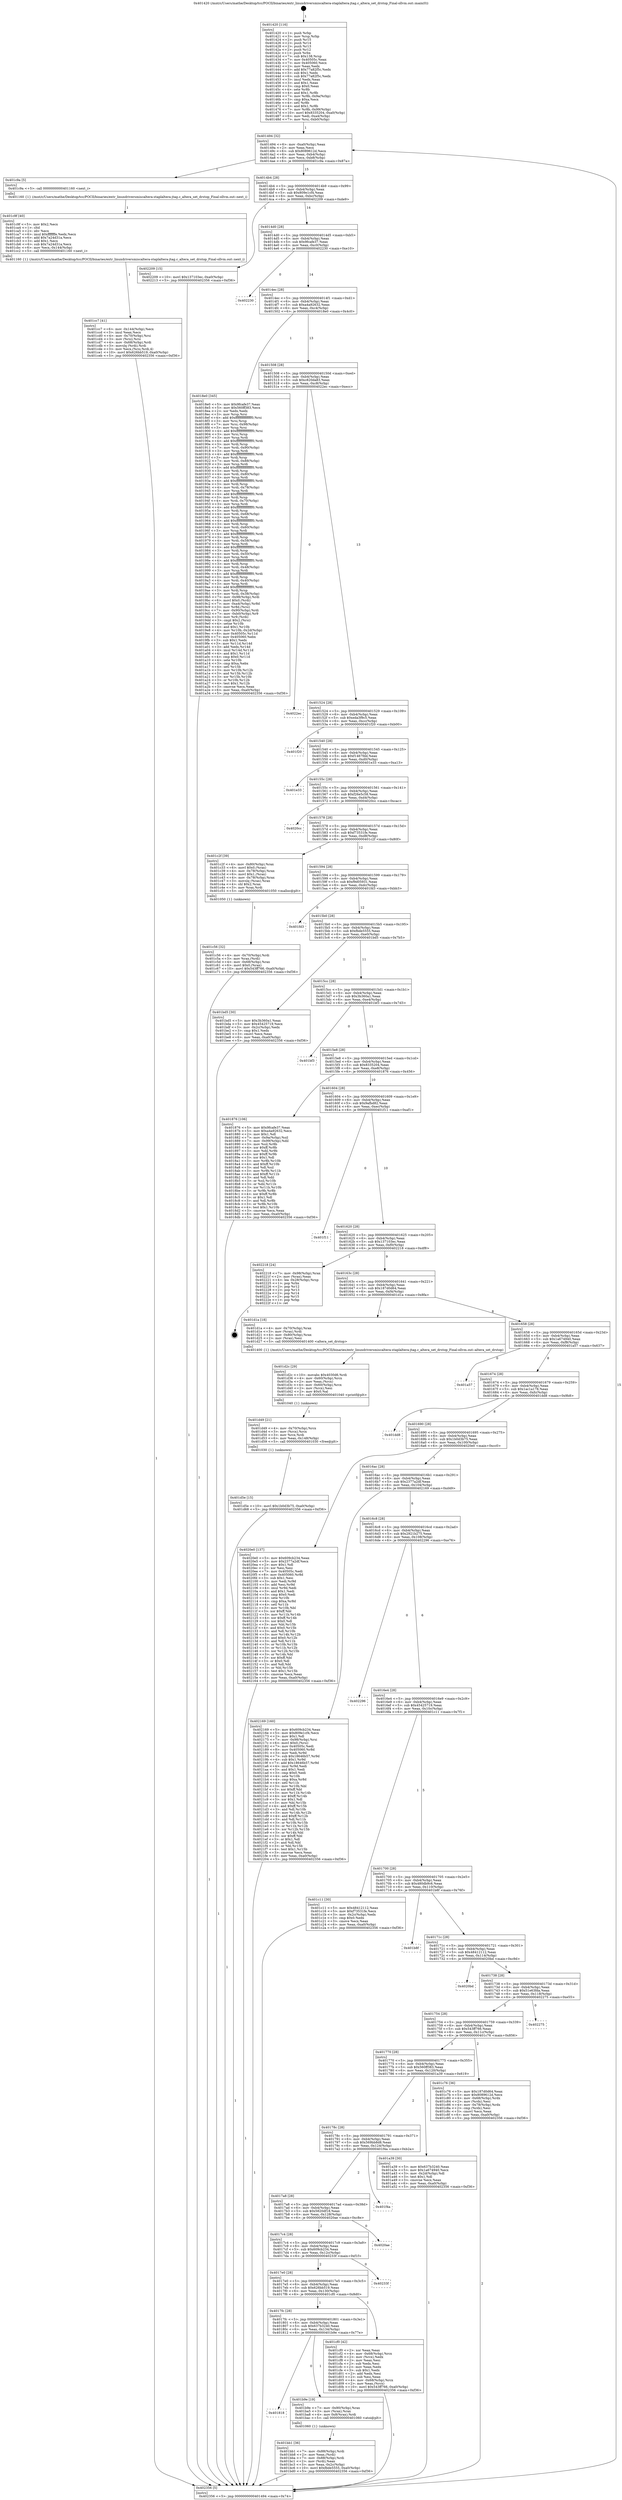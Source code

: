 digraph "0x401420" {
  label = "0x401420 (/mnt/c/Users/mathe/Desktop/tcc/POCII/binaries/extr_linuxdriversmiscaltera-staplaltera-jtag.c_altera_set_drstop_Final-ollvm.out::main(0))"
  labelloc = "t"
  node[shape=record]

  Entry [label="",width=0.3,height=0.3,shape=circle,fillcolor=black,style=filled]
  "0x401494" [label="{
     0x401494 [32]\l
     | [instrs]\l
     &nbsp;&nbsp;0x401494 \<+6\>: mov -0xa0(%rbp),%eax\l
     &nbsp;&nbsp;0x40149a \<+2\>: mov %eax,%ecx\l
     &nbsp;&nbsp;0x40149c \<+6\>: sub $0x8089612d,%ecx\l
     &nbsp;&nbsp;0x4014a2 \<+6\>: mov %eax,-0xb4(%rbp)\l
     &nbsp;&nbsp;0x4014a8 \<+6\>: mov %ecx,-0xb8(%rbp)\l
     &nbsp;&nbsp;0x4014ae \<+6\>: je 0000000000401c9a \<main+0x87a\>\l
  }"]
  "0x401c9a" [label="{
     0x401c9a [5]\l
     | [instrs]\l
     &nbsp;&nbsp;0x401c9a \<+5\>: call 0000000000401160 \<next_i\>\l
     | [calls]\l
     &nbsp;&nbsp;0x401160 \{1\} (/mnt/c/Users/mathe/Desktop/tcc/POCII/binaries/extr_linuxdriversmiscaltera-staplaltera-jtag.c_altera_set_drstop_Final-ollvm.out::next_i)\l
  }"]
  "0x4014b4" [label="{
     0x4014b4 [28]\l
     | [instrs]\l
     &nbsp;&nbsp;0x4014b4 \<+5\>: jmp 00000000004014b9 \<main+0x99\>\l
     &nbsp;&nbsp;0x4014b9 \<+6\>: mov -0xb4(%rbp),%eax\l
     &nbsp;&nbsp;0x4014bf \<+5\>: sub $0x809e1cf4,%eax\l
     &nbsp;&nbsp;0x4014c4 \<+6\>: mov %eax,-0xbc(%rbp)\l
     &nbsp;&nbsp;0x4014ca \<+6\>: je 0000000000402209 \<main+0xde9\>\l
  }"]
  Exit [label="",width=0.3,height=0.3,shape=circle,fillcolor=black,style=filled,peripheries=2]
  "0x402209" [label="{
     0x402209 [15]\l
     | [instrs]\l
     &nbsp;&nbsp;0x402209 \<+10\>: movl $0x137103ec,-0xa0(%rbp)\l
     &nbsp;&nbsp;0x402213 \<+5\>: jmp 0000000000402356 \<main+0xf36\>\l
  }"]
  "0x4014d0" [label="{
     0x4014d0 [28]\l
     | [instrs]\l
     &nbsp;&nbsp;0x4014d0 \<+5\>: jmp 00000000004014d5 \<main+0xb5\>\l
     &nbsp;&nbsp;0x4014d5 \<+6\>: mov -0xb4(%rbp),%eax\l
     &nbsp;&nbsp;0x4014db \<+5\>: sub $0x9fcafe37,%eax\l
     &nbsp;&nbsp;0x4014e0 \<+6\>: mov %eax,-0xc0(%rbp)\l
     &nbsp;&nbsp;0x4014e6 \<+6\>: je 0000000000402230 \<main+0xe10\>\l
  }"]
  "0x401d5e" [label="{
     0x401d5e [15]\l
     | [instrs]\l
     &nbsp;&nbsp;0x401d5e \<+10\>: movl $0x1b0d3b75,-0xa0(%rbp)\l
     &nbsp;&nbsp;0x401d68 \<+5\>: jmp 0000000000402356 \<main+0xf36\>\l
  }"]
  "0x402230" [label="{
     0x402230\l
  }", style=dashed]
  "0x4014ec" [label="{
     0x4014ec [28]\l
     | [instrs]\l
     &nbsp;&nbsp;0x4014ec \<+5\>: jmp 00000000004014f1 \<main+0xd1\>\l
     &nbsp;&nbsp;0x4014f1 \<+6\>: mov -0xb4(%rbp),%eax\l
     &nbsp;&nbsp;0x4014f7 \<+5\>: sub $0xa4a92632,%eax\l
     &nbsp;&nbsp;0x4014fc \<+6\>: mov %eax,-0xc4(%rbp)\l
     &nbsp;&nbsp;0x401502 \<+6\>: je 00000000004018e0 \<main+0x4c0\>\l
  }"]
  "0x401d49" [label="{
     0x401d49 [21]\l
     | [instrs]\l
     &nbsp;&nbsp;0x401d49 \<+4\>: mov -0x70(%rbp),%rcx\l
     &nbsp;&nbsp;0x401d4d \<+3\>: mov (%rcx),%rcx\l
     &nbsp;&nbsp;0x401d50 \<+3\>: mov %rcx,%rdi\l
     &nbsp;&nbsp;0x401d53 \<+6\>: mov %eax,-0x148(%rbp)\l
     &nbsp;&nbsp;0x401d59 \<+5\>: call 0000000000401030 \<free@plt\>\l
     | [calls]\l
     &nbsp;&nbsp;0x401030 \{1\} (unknown)\l
  }"]
  "0x4018e0" [label="{
     0x4018e0 [345]\l
     | [instrs]\l
     &nbsp;&nbsp;0x4018e0 \<+5\>: mov $0x9fcafe37,%eax\l
     &nbsp;&nbsp;0x4018e5 \<+5\>: mov $0x560ff383,%ecx\l
     &nbsp;&nbsp;0x4018ea \<+2\>: xor %edx,%edx\l
     &nbsp;&nbsp;0x4018ec \<+3\>: mov %rsp,%rsi\l
     &nbsp;&nbsp;0x4018ef \<+4\>: add $0xfffffffffffffff0,%rsi\l
     &nbsp;&nbsp;0x4018f3 \<+3\>: mov %rsi,%rsp\l
     &nbsp;&nbsp;0x4018f6 \<+7\>: mov %rsi,-0x98(%rbp)\l
     &nbsp;&nbsp;0x4018fd \<+3\>: mov %rsp,%rsi\l
     &nbsp;&nbsp;0x401900 \<+4\>: add $0xfffffffffffffff0,%rsi\l
     &nbsp;&nbsp;0x401904 \<+3\>: mov %rsi,%rsp\l
     &nbsp;&nbsp;0x401907 \<+3\>: mov %rsp,%rdi\l
     &nbsp;&nbsp;0x40190a \<+4\>: add $0xfffffffffffffff0,%rdi\l
     &nbsp;&nbsp;0x40190e \<+3\>: mov %rdi,%rsp\l
     &nbsp;&nbsp;0x401911 \<+7\>: mov %rdi,-0x90(%rbp)\l
     &nbsp;&nbsp;0x401918 \<+3\>: mov %rsp,%rdi\l
     &nbsp;&nbsp;0x40191b \<+4\>: add $0xfffffffffffffff0,%rdi\l
     &nbsp;&nbsp;0x40191f \<+3\>: mov %rdi,%rsp\l
     &nbsp;&nbsp;0x401922 \<+7\>: mov %rdi,-0x88(%rbp)\l
     &nbsp;&nbsp;0x401929 \<+3\>: mov %rsp,%rdi\l
     &nbsp;&nbsp;0x40192c \<+4\>: add $0xfffffffffffffff0,%rdi\l
     &nbsp;&nbsp;0x401930 \<+3\>: mov %rdi,%rsp\l
     &nbsp;&nbsp;0x401933 \<+4\>: mov %rdi,-0x80(%rbp)\l
     &nbsp;&nbsp;0x401937 \<+3\>: mov %rsp,%rdi\l
     &nbsp;&nbsp;0x40193a \<+4\>: add $0xfffffffffffffff0,%rdi\l
     &nbsp;&nbsp;0x40193e \<+3\>: mov %rdi,%rsp\l
     &nbsp;&nbsp;0x401941 \<+4\>: mov %rdi,-0x78(%rbp)\l
     &nbsp;&nbsp;0x401945 \<+3\>: mov %rsp,%rdi\l
     &nbsp;&nbsp;0x401948 \<+4\>: add $0xfffffffffffffff0,%rdi\l
     &nbsp;&nbsp;0x40194c \<+3\>: mov %rdi,%rsp\l
     &nbsp;&nbsp;0x40194f \<+4\>: mov %rdi,-0x70(%rbp)\l
     &nbsp;&nbsp;0x401953 \<+3\>: mov %rsp,%rdi\l
     &nbsp;&nbsp;0x401956 \<+4\>: add $0xfffffffffffffff0,%rdi\l
     &nbsp;&nbsp;0x40195a \<+3\>: mov %rdi,%rsp\l
     &nbsp;&nbsp;0x40195d \<+4\>: mov %rdi,-0x68(%rbp)\l
     &nbsp;&nbsp;0x401961 \<+3\>: mov %rsp,%rdi\l
     &nbsp;&nbsp;0x401964 \<+4\>: add $0xfffffffffffffff0,%rdi\l
     &nbsp;&nbsp;0x401968 \<+3\>: mov %rdi,%rsp\l
     &nbsp;&nbsp;0x40196b \<+4\>: mov %rdi,-0x60(%rbp)\l
     &nbsp;&nbsp;0x40196f \<+3\>: mov %rsp,%rdi\l
     &nbsp;&nbsp;0x401972 \<+4\>: add $0xfffffffffffffff0,%rdi\l
     &nbsp;&nbsp;0x401976 \<+3\>: mov %rdi,%rsp\l
     &nbsp;&nbsp;0x401979 \<+4\>: mov %rdi,-0x58(%rbp)\l
     &nbsp;&nbsp;0x40197d \<+3\>: mov %rsp,%rdi\l
     &nbsp;&nbsp;0x401980 \<+4\>: add $0xfffffffffffffff0,%rdi\l
     &nbsp;&nbsp;0x401984 \<+3\>: mov %rdi,%rsp\l
     &nbsp;&nbsp;0x401987 \<+4\>: mov %rdi,-0x50(%rbp)\l
     &nbsp;&nbsp;0x40198b \<+3\>: mov %rsp,%rdi\l
     &nbsp;&nbsp;0x40198e \<+4\>: add $0xfffffffffffffff0,%rdi\l
     &nbsp;&nbsp;0x401992 \<+3\>: mov %rdi,%rsp\l
     &nbsp;&nbsp;0x401995 \<+4\>: mov %rdi,-0x48(%rbp)\l
     &nbsp;&nbsp;0x401999 \<+3\>: mov %rsp,%rdi\l
     &nbsp;&nbsp;0x40199c \<+4\>: add $0xfffffffffffffff0,%rdi\l
     &nbsp;&nbsp;0x4019a0 \<+3\>: mov %rdi,%rsp\l
     &nbsp;&nbsp;0x4019a3 \<+4\>: mov %rdi,-0x40(%rbp)\l
     &nbsp;&nbsp;0x4019a7 \<+3\>: mov %rsp,%rdi\l
     &nbsp;&nbsp;0x4019aa \<+4\>: add $0xfffffffffffffff0,%rdi\l
     &nbsp;&nbsp;0x4019ae \<+3\>: mov %rdi,%rsp\l
     &nbsp;&nbsp;0x4019b1 \<+4\>: mov %rdi,-0x38(%rbp)\l
     &nbsp;&nbsp;0x4019b5 \<+7\>: mov -0x98(%rbp),%rdi\l
     &nbsp;&nbsp;0x4019bc \<+6\>: movl $0x0,(%rdi)\l
     &nbsp;&nbsp;0x4019c2 \<+7\>: mov -0xa4(%rbp),%r8d\l
     &nbsp;&nbsp;0x4019c9 \<+3\>: mov %r8d,(%rsi)\l
     &nbsp;&nbsp;0x4019cc \<+7\>: mov -0x90(%rbp),%rdi\l
     &nbsp;&nbsp;0x4019d3 \<+7\>: mov -0xb0(%rbp),%r9\l
     &nbsp;&nbsp;0x4019da \<+3\>: mov %r9,(%rdi)\l
     &nbsp;&nbsp;0x4019dd \<+3\>: cmpl $0x2,(%rsi)\l
     &nbsp;&nbsp;0x4019e0 \<+4\>: setne %r10b\l
     &nbsp;&nbsp;0x4019e4 \<+4\>: and $0x1,%r10b\l
     &nbsp;&nbsp;0x4019e8 \<+4\>: mov %r10b,-0x2d(%rbp)\l
     &nbsp;&nbsp;0x4019ec \<+8\>: mov 0x40505c,%r11d\l
     &nbsp;&nbsp;0x4019f4 \<+7\>: mov 0x405060,%ebx\l
     &nbsp;&nbsp;0x4019fb \<+3\>: sub $0x1,%edx\l
     &nbsp;&nbsp;0x4019fe \<+3\>: mov %r11d,%r14d\l
     &nbsp;&nbsp;0x401a01 \<+3\>: add %edx,%r14d\l
     &nbsp;&nbsp;0x401a04 \<+4\>: imul %r14d,%r11d\l
     &nbsp;&nbsp;0x401a08 \<+4\>: and $0x1,%r11d\l
     &nbsp;&nbsp;0x401a0c \<+4\>: cmp $0x0,%r11d\l
     &nbsp;&nbsp;0x401a10 \<+4\>: sete %r10b\l
     &nbsp;&nbsp;0x401a14 \<+3\>: cmp $0xa,%ebx\l
     &nbsp;&nbsp;0x401a17 \<+4\>: setl %r15b\l
     &nbsp;&nbsp;0x401a1b \<+3\>: mov %r10b,%r12b\l
     &nbsp;&nbsp;0x401a1e \<+3\>: and %r15b,%r12b\l
     &nbsp;&nbsp;0x401a21 \<+3\>: xor %r15b,%r10b\l
     &nbsp;&nbsp;0x401a24 \<+3\>: or %r10b,%r12b\l
     &nbsp;&nbsp;0x401a27 \<+4\>: test $0x1,%r12b\l
     &nbsp;&nbsp;0x401a2b \<+3\>: cmovne %ecx,%eax\l
     &nbsp;&nbsp;0x401a2e \<+6\>: mov %eax,-0xa0(%rbp)\l
     &nbsp;&nbsp;0x401a34 \<+5\>: jmp 0000000000402356 \<main+0xf36\>\l
  }"]
  "0x401508" [label="{
     0x401508 [28]\l
     | [instrs]\l
     &nbsp;&nbsp;0x401508 \<+5\>: jmp 000000000040150d \<main+0xed\>\l
     &nbsp;&nbsp;0x40150d \<+6\>: mov -0xb4(%rbp),%eax\l
     &nbsp;&nbsp;0x401513 \<+5\>: sub $0xc820da83,%eax\l
     &nbsp;&nbsp;0x401518 \<+6\>: mov %eax,-0xc8(%rbp)\l
     &nbsp;&nbsp;0x40151e \<+6\>: je 00000000004022ec \<main+0xecc\>\l
  }"]
  "0x401d2c" [label="{
     0x401d2c [29]\l
     | [instrs]\l
     &nbsp;&nbsp;0x401d2c \<+10\>: movabs $0x4030d6,%rdi\l
     &nbsp;&nbsp;0x401d36 \<+4\>: mov -0x60(%rbp),%rcx\l
     &nbsp;&nbsp;0x401d3a \<+2\>: mov %eax,(%rcx)\l
     &nbsp;&nbsp;0x401d3c \<+4\>: mov -0x60(%rbp),%rcx\l
     &nbsp;&nbsp;0x401d40 \<+2\>: mov (%rcx),%esi\l
     &nbsp;&nbsp;0x401d42 \<+2\>: mov $0x0,%al\l
     &nbsp;&nbsp;0x401d44 \<+5\>: call 0000000000401040 \<printf@plt\>\l
     | [calls]\l
     &nbsp;&nbsp;0x401040 \{1\} (unknown)\l
  }"]
  "0x4022ec" [label="{
     0x4022ec\l
  }", style=dashed]
  "0x401524" [label="{
     0x401524 [28]\l
     | [instrs]\l
     &nbsp;&nbsp;0x401524 \<+5\>: jmp 0000000000401529 \<main+0x109\>\l
     &nbsp;&nbsp;0x401529 \<+6\>: mov -0xb4(%rbp),%eax\l
     &nbsp;&nbsp;0x40152f \<+5\>: sub $0xeda3f9c5,%eax\l
     &nbsp;&nbsp;0x401534 \<+6\>: mov %eax,-0xcc(%rbp)\l
     &nbsp;&nbsp;0x40153a \<+6\>: je 0000000000401f20 \<main+0xb00\>\l
  }"]
  "0x401cc7" [label="{
     0x401cc7 [41]\l
     | [instrs]\l
     &nbsp;&nbsp;0x401cc7 \<+6\>: mov -0x144(%rbp),%ecx\l
     &nbsp;&nbsp;0x401ccd \<+3\>: imul %eax,%ecx\l
     &nbsp;&nbsp;0x401cd0 \<+4\>: mov -0x70(%rbp),%rsi\l
     &nbsp;&nbsp;0x401cd4 \<+3\>: mov (%rsi),%rsi\l
     &nbsp;&nbsp;0x401cd7 \<+4\>: mov -0x68(%rbp),%rdi\l
     &nbsp;&nbsp;0x401cdb \<+3\>: movslq (%rdi),%rdi\l
     &nbsp;&nbsp;0x401cde \<+3\>: mov %ecx,(%rsi,%rdi,4)\l
     &nbsp;&nbsp;0x401ce1 \<+10\>: movl $0x626bb519,-0xa0(%rbp)\l
     &nbsp;&nbsp;0x401ceb \<+5\>: jmp 0000000000402356 \<main+0xf36\>\l
  }"]
  "0x401f20" [label="{
     0x401f20\l
  }", style=dashed]
  "0x401540" [label="{
     0x401540 [28]\l
     | [instrs]\l
     &nbsp;&nbsp;0x401540 \<+5\>: jmp 0000000000401545 \<main+0x125\>\l
     &nbsp;&nbsp;0x401545 \<+6\>: mov -0xb4(%rbp),%eax\l
     &nbsp;&nbsp;0x40154b \<+5\>: sub $0xf1467fdd,%eax\l
     &nbsp;&nbsp;0x401550 \<+6\>: mov %eax,-0xd0(%rbp)\l
     &nbsp;&nbsp;0x401556 \<+6\>: je 0000000000401e33 \<main+0xa13\>\l
  }"]
  "0x401c9f" [label="{
     0x401c9f [40]\l
     | [instrs]\l
     &nbsp;&nbsp;0x401c9f \<+5\>: mov $0x2,%ecx\l
     &nbsp;&nbsp;0x401ca4 \<+1\>: cltd\l
     &nbsp;&nbsp;0x401ca5 \<+2\>: idiv %ecx\l
     &nbsp;&nbsp;0x401ca7 \<+6\>: imul $0xfffffffe,%edx,%ecx\l
     &nbsp;&nbsp;0x401cad \<+6\>: add $0x7a24d31a,%ecx\l
     &nbsp;&nbsp;0x401cb3 \<+3\>: add $0x1,%ecx\l
     &nbsp;&nbsp;0x401cb6 \<+6\>: sub $0x7a24d31a,%ecx\l
     &nbsp;&nbsp;0x401cbc \<+6\>: mov %ecx,-0x144(%rbp)\l
     &nbsp;&nbsp;0x401cc2 \<+5\>: call 0000000000401160 \<next_i\>\l
     | [calls]\l
     &nbsp;&nbsp;0x401160 \{1\} (/mnt/c/Users/mathe/Desktop/tcc/POCII/binaries/extr_linuxdriversmiscaltera-staplaltera-jtag.c_altera_set_drstop_Final-ollvm.out::next_i)\l
  }"]
  "0x401e33" [label="{
     0x401e33\l
  }", style=dashed]
  "0x40155c" [label="{
     0x40155c [28]\l
     | [instrs]\l
     &nbsp;&nbsp;0x40155c \<+5\>: jmp 0000000000401561 \<main+0x141\>\l
     &nbsp;&nbsp;0x401561 \<+6\>: mov -0xb4(%rbp),%eax\l
     &nbsp;&nbsp;0x401567 \<+5\>: sub $0xf26e5c58,%eax\l
     &nbsp;&nbsp;0x40156c \<+6\>: mov %eax,-0xd4(%rbp)\l
     &nbsp;&nbsp;0x401572 \<+6\>: je 00000000004020cc \<main+0xcac\>\l
  }"]
  "0x401c56" [label="{
     0x401c56 [32]\l
     | [instrs]\l
     &nbsp;&nbsp;0x401c56 \<+4\>: mov -0x70(%rbp),%rdi\l
     &nbsp;&nbsp;0x401c5a \<+3\>: mov %rax,(%rdi)\l
     &nbsp;&nbsp;0x401c5d \<+4\>: mov -0x68(%rbp),%rax\l
     &nbsp;&nbsp;0x401c61 \<+6\>: movl $0x0,(%rax)\l
     &nbsp;&nbsp;0x401c67 \<+10\>: movl $0x543ff766,-0xa0(%rbp)\l
     &nbsp;&nbsp;0x401c71 \<+5\>: jmp 0000000000402356 \<main+0xf36\>\l
  }"]
  "0x4020cc" [label="{
     0x4020cc\l
  }", style=dashed]
  "0x401578" [label="{
     0x401578 [28]\l
     | [instrs]\l
     &nbsp;&nbsp;0x401578 \<+5\>: jmp 000000000040157d \<main+0x15d\>\l
     &nbsp;&nbsp;0x40157d \<+6\>: mov -0xb4(%rbp),%eax\l
     &nbsp;&nbsp;0x401583 \<+5\>: sub $0xf73531fe,%eax\l
     &nbsp;&nbsp;0x401588 \<+6\>: mov %eax,-0xd8(%rbp)\l
     &nbsp;&nbsp;0x40158e \<+6\>: je 0000000000401c2f \<main+0x80f\>\l
  }"]
  "0x401bb1" [label="{
     0x401bb1 [36]\l
     | [instrs]\l
     &nbsp;&nbsp;0x401bb1 \<+7\>: mov -0x88(%rbp),%rdi\l
     &nbsp;&nbsp;0x401bb8 \<+2\>: mov %eax,(%rdi)\l
     &nbsp;&nbsp;0x401bba \<+7\>: mov -0x88(%rbp),%rdi\l
     &nbsp;&nbsp;0x401bc1 \<+2\>: mov (%rdi),%eax\l
     &nbsp;&nbsp;0x401bc3 \<+3\>: mov %eax,-0x2c(%rbp)\l
     &nbsp;&nbsp;0x401bc6 \<+10\>: movl $0xfbde5555,-0xa0(%rbp)\l
     &nbsp;&nbsp;0x401bd0 \<+5\>: jmp 0000000000402356 \<main+0xf36\>\l
  }"]
  "0x401c2f" [label="{
     0x401c2f [39]\l
     | [instrs]\l
     &nbsp;&nbsp;0x401c2f \<+4\>: mov -0x80(%rbp),%rax\l
     &nbsp;&nbsp;0x401c33 \<+6\>: movl $0x0,(%rax)\l
     &nbsp;&nbsp;0x401c39 \<+4\>: mov -0x78(%rbp),%rax\l
     &nbsp;&nbsp;0x401c3d \<+6\>: movl $0x1,(%rax)\l
     &nbsp;&nbsp;0x401c43 \<+4\>: mov -0x78(%rbp),%rax\l
     &nbsp;&nbsp;0x401c47 \<+3\>: movslq (%rax),%rax\l
     &nbsp;&nbsp;0x401c4a \<+4\>: shl $0x2,%rax\l
     &nbsp;&nbsp;0x401c4e \<+3\>: mov %rax,%rdi\l
     &nbsp;&nbsp;0x401c51 \<+5\>: call 0000000000401050 \<malloc@plt\>\l
     | [calls]\l
     &nbsp;&nbsp;0x401050 \{1\} (unknown)\l
  }"]
  "0x401594" [label="{
     0x401594 [28]\l
     | [instrs]\l
     &nbsp;&nbsp;0x401594 \<+5\>: jmp 0000000000401599 \<main+0x179\>\l
     &nbsp;&nbsp;0x401599 \<+6\>: mov -0xb4(%rbp),%eax\l
     &nbsp;&nbsp;0x40159f \<+5\>: sub $0xf9d05931,%eax\l
     &nbsp;&nbsp;0x4015a4 \<+6\>: mov %eax,-0xdc(%rbp)\l
     &nbsp;&nbsp;0x4015aa \<+6\>: je 0000000000401fd3 \<main+0xbb3\>\l
  }"]
  "0x401818" [label="{
     0x401818\l
  }", style=dashed]
  "0x401fd3" [label="{
     0x401fd3\l
  }", style=dashed]
  "0x4015b0" [label="{
     0x4015b0 [28]\l
     | [instrs]\l
     &nbsp;&nbsp;0x4015b0 \<+5\>: jmp 00000000004015b5 \<main+0x195\>\l
     &nbsp;&nbsp;0x4015b5 \<+6\>: mov -0xb4(%rbp),%eax\l
     &nbsp;&nbsp;0x4015bb \<+5\>: sub $0xfbde5555,%eax\l
     &nbsp;&nbsp;0x4015c0 \<+6\>: mov %eax,-0xe0(%rbp)\l
     &nbsp;&nbsp;0x4015c6 \<+6\>: je 0000000000401bd5 \<main+0x7b5\>\l
  }"]
  "0x401b9e" [label="{
     0x401b9e [19]\l
     | [instrs]\l
     &nbsp;&nbsp;0x401b9e \<+7\>: mov -0x90(%rbp),%rax\l
     &nbsp;&nbsp;0x401ba5 \<+3\>: mov (%rax),%rax\l
     &nbsp;&nbsp;0x401ba8 \<+4\>: mov 0x8(%rax),%rdi\l
     &nbsp;&nbsp;0x401bac \<+5\>: call 0000000000401060 \<atoi@plt\>\l
     | [calls]\l
     &nbsp;&nbsp;0x401060 \{1\} (unknown)\l
  }"]
  "0x401bd5" [label="{
     0x401bd5 [30]\l
     | [instrs]\l
     &nbsp;&nbsp;0x401bd5 \<+5\>: mov $0x3b360a1,%eax\l
     &nbsp;&nbsp;0x401bda \<+5\>: mov $0x45425719,%ecx\l
     &nbsp;&nbsp;0x401bdf \<+3\>: mov -0x2c(%rbp),%edx\l
     &nbsp;&nbsp;0x401be2 \<+3\>: cmp $0x1,%edx\l
     &nbsp;&nbsp;0x401be5 \<+3\>: cmovl %ecx,%eax\l
     &nbsp;&nbsp;0x401be8 \<+6\>: mov %eax,-0xa0(%rbp)\l
     &nbsp;&nbsp;0x401bee \<+5\>: jmp 0000000000402356 \<main+0xf36\>\l
  }"]
  "0x4015cc" [label="{
     0x4015cc [28]\l
     | [instrs]\l
     &nbsp;&nbsp;0x4015cc \<+5\>: jmp 00000000004015d1 \<main+0x1b1\>\l
     &nbsp;&nbsp;0x4015d1 \<+6\>: mov -0xb4(%rbp),%eax\l
     &nbsp;&nbsp;0x4015d7 \<+5\>: sub $0x3b360a1,%eax\l
     &nbsp;&nbsp;0x4015dc \<+6\>: mov %eax,-0xe4(%rbp)\l
     &nbsp;&nbsp;0x4015e2 \<+6\>: je 0000000000401bf3 \<main+0x7d3\>\l
  }"]
  "0x4017fc" [label="{
     0x4017fc [28]\l
     | [instrs]\l
     &nbsp;&nbsp;0x4017fc \<+5\>: jmp 0000000000401801 \<main+0x3e1\>\l
     &nbsp;&nbsp;0x401801 \<+6\>: mov -0xb4(%rbp),%eax\l
     &nbsp;&nbsp;0x401807 \<+5\>: sub $0x637b3240,%eax\l
     &nbsp;&nbsp;0x40180c \<+6\>: mov %eax,-0x134(%rbp)\l
     &nbsp;&nbsp;0x401812 \<+6\>: je 0000000000401b9e \<main+0x77e\>\l
  }"]
  "0x401bf3" [label="{
     0x401bf3\l
  }", style=dashed]
  "0x4015e8" [label="{
     0x4015e8 [28]\l
     | [instrs]\l
     &nbsp;&nbsp;0x4015e8 \<+5\>: jmp 00000000004015ed \<main+0x1cd\>\l
     &nbsp;&nbsp;0x4015ed \<+6\>: mov -0xb4(%rbp),%eax\l
     &nbsp;&nbsp;0x4015f3 \<+5\>: sub $0x8335204,%eax\l
     &nbsp;&nbsp;0x4015f8 \<+6\>: mov %eax,-0xe8(%rbp)\l
     &nbsp;&nbsp;0x4015fe \<+6\>: je 0000000000401876 \<main+0x456\>\l
  }"]
  "0x401cf0" [label="{
     0x401cf0 [42]\l
     | [instrs]\l
     &nbsp;&nbsp;0x401cf0 \<+2\>: xor %eax,%eax\l
     &nbsp;&nbsp;0x401cf2 \<+4\>: mov -0x68(%rbp),%rcx\l
     &nbsp;&nbsp;0x401cf6 \<+2\>: mov (%rcx),%edx\l
     &nbsp;&nbsp;0x401cf8 \<+2\>: mov %eax,%esi\l
     &nbsp;&nbsp;0x401cfa \<+2\>: sub %edx,%esi\l
     &nbsp;&nbsp;0x401cfc \<+2\>: mov %eax,%edx\l
     &nbsp;&nbsp;0x401cfe \<+3\>: sub $0x1,%edx\l
     &nbsp;&nbsp;0x401d01 \<+2\>: add %edx,%esi\l
     &nbsp;&nbsp;0x401d03 \<+2\>: sub %esi,%eax\l
     &nbsp;&nbsp;0x401d05 \<+4\>: mov -0x68(%rbp),%rcx\l
     &nbsp;&nbsp;0x401d09 \<+2\>: mov %eax,(%rcx)\l
     &nbsp;&nbsp;0x401d0b \<+10\>: movl $0x543ff766,-0xa0(%rbp)\l
     &nbsp;&nbsp;0x401d15 \<+5\>: jmp 0000000000402356 \<main+0xf36\>\l
  }"]
  "0x401876" [label="{
     0x401876 [106]\l
     | [instrs]\l
     &nbsp;&nbsp;0x401876 \<+5\>: mov $0x9fcafe37,%eax\l
     &nbsp;&nbsp;0x40187b \<+5\>: mov $0xa4a92632,%ecx\l
     &nbsp;&nbsp;0x401880 \<+2\>: mov $0x1,%dl\l
     &nbsp;&nbsp;0x401882 \<+7\>: mov -0x9a(%rbp),%sil\l
     &nbsp;&nbsp;0x401889 \<+7\>: mov -0x99(%rbp),%dil\l
     &nbsp;&nbsp;0x401890 \<+3\>: mov %sil,%r8b\l
     &nbsp;&nbsp;0x401893 \<+4\>: xor $0xff,%r8b\l
     &nbsp;&nbsp;0x401897 \<+3\>: mov %dil,%r9b\l
     &nbsp;&nbsp;0x40189a \<+4\>: xor $0xff,%r9b\l
     &nbsp;&nbsp;0x40189e \<+3\>: xor $0x1,%dl\l
     &nbsp;&nbsp;0x4018a1 \<+3\>: mov %r8b,%r10b\l
     &nbsp;&nbsp;0x4018a4 \<+4\>: and $0xff,%r10b\l
     &nbsp;&nbsp;0x4018a8 \<+3\>: and %dl,%sil\l
     &nbsp;&nbsp;0x4018ab \<+3\>: mov %r9b,%r11b\l
     &nbsp;&nbsp;0x4018ae \<+4\>: and $0xff,%r11b\l
     &nbsp;&nbsp;0x4018b2 \<+3\>: and %dl,%dil\l
     &nbsp;&nbsp;0x4018b5 \<+3\>: or %sil,%r10b\l
     &nbsp;&nbsp;0x4018b8 \<+3\>: or %dil,%r11b\l
     &nbsp;&nbsp;0x4018bb \<+3\>: xor %r11b,%r10b\l
     &nbsp;&nbsp;0x4018be \<+3\>: or %r9b,%r8b\l
     &nbsp;&nbsp;0x4018c1 \<+4\>: xor $0xff,%r8b\l
     &nbsp;&nbsp;0x4018c5 \<+3\>: or $0x1,%dl\l
     &nbsp;&nbsp;0x4018c8 \<+3\>: and %dl,%r8b\l
     &nbsp;&nbsp;0x4018cb \<+3\>: or %r8b,%r10b\l
     &nbsp;&nbsp;0x4018ce \<+4\>: test $0x1,%r10b\l
     &nbsp;&nbsp;0x4018d2 \<+3\>: cmovne %ecx,%eax\l
     &nbsp;&nbsp;0x4018d5 \<+6\>: mov %eax,-0xa0(%rbp)\l
     &nbsp;&nbsp;0x4018db \<+5\>: jmp 0000000000402356 \<main+0xf36\>\l
  }"]
  "0x401604" [label="{
     0x401604 [28]\l
     | [instrs]\l
     &nbsp;&nbsp;0x401604 \<+5\>: jmp 0000000000401609 \<main+0x1e9\>\l
     &nbsp;&nbsp;0x401609 \<+6\>: mov -0xb4(%rbp),%eax\l
     &nbsp;&nbsp;0x40160f \<+5\>: sub $0x9afbd82,%eax\l
     &nbsp;&nbsp;0x401614 \<+6\>: mov %eax,-0xec(%rbp)\l
     &nbsp;&nbsp;0x40161a \<+6\>: je 0000000000401f11 \<main+0xaf1\>\l
  }"]
  "0x402356" [label="{
     0x402356 [5]\l
     | [instrs]\l
     &nbsp;&nbsp;0x402356 \<+5\>: jmp 0000000000401494 \<main+0x74\>\l
  }"]
  "0x401420" [label="{
     0x401420 [116]\l
     | [instrs]\l
     &nbsp;&nbsp;0x401420 \<+1\>: push %rbp\l
     &nbsp;&nbsp;0x401421 \<+3\>: mov %rsp,%rbp\l
     &nbsp;&nbsp;0x401424 \<+2\>: push %r15\l
     &nbsp;&nbsp;0x401426 \<+2\>: push %r14\l
     &nbsp;&nbsp;0x401428 \<+2\>: push %r13\l
     &nbsp;&nbsp;0x40142a \<+2\>: push %r12\l
     &nbsp;&nbsp;0x40142c \<+1\>: push %rbx\l
     &nbsp;&nbsp;0x40142d \<+7\>: sub $0x138,%rsp\l
     &nbsp;&nbsp;0x401434 \<+7\>: mov 0x40505c,%eax\l
     &nbsp;&nbsp;0x40143b \<+7\>: mov 0x405060,%ecx\l
     &nbsp;&nbsp;0x401442 \<+2\>: mov %eax,%edx\l
     &nbsp;&nbsp;0x401444 \<+6\>: add $0x77a82f5c,%edx\l
     &nbsp;&nbsp;0x40144a \<+3\>: sub $0x1,%edx\l
     &nbsp;&nbsp;0x40144d \<+6\>: sub $0x77a82f5c,%edx\l
     &nbsp;&nbsp;0x401453 \<+3\>: imul %edx,%eax\l
     &nbsp;&nbsp;0x401456 \<+3\>: and $0x1,%eax\l
     &nbsp;&nbsp;0x401459 \<+3\>: cmp $0x0,%eax\l
     &nbsp;&nbsp;0x40145c \<+4\>: sete %r8b\l
     &nbsp;&nbsp;0x401460 \<+4\>: and $0x1,%r8b\l
     &nbsp;&nbsp;0x401464 \<+7\>: mov %r8b,-0x9a(%rbp)\l
     &nbsp;&nbsp;0x40146b \<+3\>: cmp $0xa,%ecx\l
     &nbsp;&nbsp;0x40146e \<+4\>: setl %r8b\l
     &nbsp;&nbsp;0x401472 \<+4\>: and $0x1,%r8b\l
     &nbsp;&nbsp;0x401476 \<+7\>: mov %r8b,-0x99(%rbp)\l
     &nbsp;&nbsp;0x40147d \<+10\>: movl $0x8335204,-0xa0(%rbp)\l
     &nbsp;&nbsp;0x401487 \<+6\>: mov %edi,-0xa4(%rbp)\l
     &nbsp;&nbsp;0x40148d \<+7\>: mov %rsi,-0xb0(%rbp)\l
  }"]
  "0x4017e0" [label="{
     0x4017e0 [28]\l
     | [instrs]\l
     &nbsp;&nbsp;0x4017e0 \<+5\>: jmp 00000000004017e5 \<main+0x3c5\>\l
     &nbsp;&nbsp;0x4017e5 \<+6\>: mov -0xb4(%rbp),%eax\l
     &nbsp;&nbsp;0x4017eb \<+5\>: sub $0x626bb519,%eax\l
     &nbsp;&nbsp;0x4017f0 \<+6\>: mov %eax,-0x130(%rbp)\l
     &nbsp;&nbsp;0x4017f6 \<+6\>: je 0000000000401cf0 \<main+0x8d0\>\l
  }"]
  "0x40233f" [label="{
     0x40233f\l
  }", style=dashed]
  "0x401f11" [label="{
     0x401f11\l
  }", style=dashed]
  "0x401620" [label="{
     0x401620 [28]\l
     | [instrs]\l
     &nbsp;&nbsp;0x401620 \<+5\>: jmp 0000000000401625 \<main+0x205\>\l
     &nbsp;&nbsp;0x401625 \<+6\>: mov -0xb4(%rbp),%eax\l
     &nbsp;&nbsp;0x40162b \<+5\>: sub $0x137103ec,%eax\l
     &nbsp;&nbsp;0x401630 \<+6\>: mov %eax,-0xf0(%rbp)\l
     &nbsp;&nbsp;0x401636 \<+6\>: je 0000000000402218 \<main+0xdf8\>\l
  }"]
  "0x4017c4" [label="{
     0x4017c4 [28]\l
     | [instrs]\l
     &nbsp;&nbsp;0x4017c4 \<+5\>: jmp 00000000004017c9 \<main+0x3a9\>\l
     &nbsp;&nbsp;0x4017c9 \<+6\>: mov -0xb4(%rbp),%eax\l
     &nbsp;&nbsp;0x4017cf \<+5\>: sub $0x609cb234,%eax\l
     &nbsp;&nbsp;0x4017d4 \<+6\>: mov %eax,-0x12c(%rbp)\l
     &nbsp;&nbsp;0x4017da \<+6\>: je 000000000040233f \<main+0xf1f\>\l
  }"]
  "0x402218" [label="{
     0x402218 [24]\l
     | [instrs]\l
     &nbsp;&nbsp;0x402218 \<+7\>: mov -0x98(%rbp),%rax\l
     &nbsp;&nbsp;0x40221f \<+2\>: mov (%rax),%eax\l
     &nbsp;&nbsp;0x402221 \<+4\>: lea -0x28(%rbp),%rsp\l
     &nbsp;&nbsp;0x402225 \<+1\>: pop %rbx\l
     &nbsp;&nbsp;0x402226 \<+2\>: pop %r12\l
     &nbsp;&nbsp;0x402228 \<+2\>: pop %r13\l
     &nbsp;&nbsp;0x40222a \<+2\>: pop %r14\l
     &nbsp;&nbsp;0x40222c \<+2\>: pop %r15\l
     &nbsp;&nbsp;0x40222e \<+1\>: pop %rbp\l
     &nbsp;&nbsp;0x40222f \<+1\>: ret\l
  }"]
  "0x40163c" [label="{
     0x40163c [28]\l
     | [instrs]\l
     &nbsp;&nbsp;0x40163c \<+5\>: jmp 0000000000401641 \<main+0x221\>\l
     &nbsp;&nbsp;0x401641 \<+6\>: mov -0xb4(%rbp),%eax\l
     &nbsp;&nbsp;0x401647 \<+5\>: sub $0x187d0d64,%eax\l
     &nbsp;&nbsp;0x40164c \<+6\>: mov %eax,-0xf4(%rbp)\l
     &nbsp;&nbsp;0x401652 \<+6\>: je 0000000000401d1a \<main+0x8fa\>\l
  }"]
  "0x4020ae" [label="{
     0x4020ae\l
  }", style=dashed]
  "0x401d1a" [label="{
     0x401d1a [18]\l
     | [instrs]\l
     &nbsp;&nbsp;0x401d1a \<+4\>: mov -0x70(%rbp),%rax\l
     &nbsp;&nbsp;0x401d1e \<+3\>: mov (%rax),%rdi\l
     &nbsp;&nbsp;0x401d21 \<+4\>: mov -0x80(%rbp),%rax\l
     &nbsp;&nbsp;0x401d25 \<+2\>: mov (%rax),%esi\l
     &nbsp;&nbsp;0x401d27 \<+5\>: call 0000000000401400 \<altera_set_drstop\>\l
     | [calls]\l
     &nbsp;&nbsp;0x401400 \{1\} (/mnt/c/Users/mathe/Desktop/tcc/POCII/binaries/extr_linuxdriversmiscaltera-staplaltera-jtag.c_altera_set_drstop_Final-ollvm.out::altera_set_drstop)\l
  }"]
  "0x401658" [label="{
     0x401658 [28]\l
     | [instrs]\l
     &nbsp;&nbsp;0x401658 \<+5\>: jmp 000000000040165d \<main+0x23d\>\l
     &nbsp;&nbsp;0x40165d \<+6\>: mov -0xb4(%rbp),%eax\l
     &nbsp;&nbsp;0x401663 \<+5\>: sub $0x1a674940,%eax\l
     &nbsp;&nbsp;0x401668 \<+6\>: mov %eax,-0xf8(%rbp)\l
     &nbsp;&nbsp;0x40166e \<+6\>: je 0000000000401a57 \<main+0x637\>\l
  }"]
  "0x4017a8" [label="{
     0x4017a8 [28]\l
     | [instrs]\l
     &nbsp;&nbsp;0x4017a8 \<+5\>: jmp 00000000004017ad \<main+0x38d\>\l
     &nbsp;&nbsp;0x4017ad \<+6\>: mov -0xb4(%rbp),%eax\l
     &nbsp;&nbsp;0x4017b3 \<+5\>: sub $0x5820df18,%eax\l
     &nbsp;&nbsp;0x4017b8 \<+6\>: mov %eax,-0x128(%rbp)\l
     &nbsp;&nbsp;0x4017be \<+6\>: je 00000000004020ae \<main+0xc8e\>\l
  }"]
  "0x401a57" [label="{
     0x401a57\l
  }", style=dashed]
  "0x401674" [label="{
     0x401674 [28]\l
     | [instrs]\l
     &nbsp;&nbsp;0x401674 \<+5\>: jmp 0000000000401679 \<main+0x259\>\l
     &nbsp;&nbsp;0x401679 \<+6\>: mov -0xb4(%rbp),%eax\l
     &nbsp;&nbsp;0x40167f \<+5\>: sub $0x1ac1a178,%eax\l
     &nbsp;&nbsp;0x401684 \<+6\>: mov %eax,-0xfc(%rbp)\l
     &nbsp;&nbsp;0x40168a \<+6\>: je 0000000000401dd8 \<main+0x9b8\>\l
  }"]
  "0x401f4a" [label="{
     0x401f4a\l
  }", style=dashed]
  "0x401dd8" [label="{
     0x401dd8\l
  }", style=dashed]
  "0x401690" [label="{
     0x401690 [28]\l
     | [instrs]\l
     &nbsp;&nbsp;0x401690 \<+5\>: jmp 0000000000401695 \<main+0x275\>\l
     &nbsp;&nbsp;0x401695 \<+6\>: mov -0xb4(%rbp),%eax\l
     &nbsp;&nbsp;0x40169b \<+5\>: sub $0x1b0d3b75,%eax\l
     &nbsp;&nbsp;0x4016a0 \<+6\>: mov %eax,-0x100(%rbp)\l
     &nbsp;&nbsp;0x4016a6 \<+6\>: je 00000000004020e0 \<main+0xcc0\>\l
  }"]
  "0x40178c" [label="{
     0x40178c [28]\l
     | [instrs]\l
     &nbsp;&nbsp;0x40178c \<+5\>: jmp 0000000000401791 \<main+0x371\>\l
     &nbsp;&nbsp;0x401791 \<+6\>: mov -0xb4(%rbp),%eax\l
     &nbsp;&nbsp;0x401797 \<+5\>: sub $0x569bb8d8,%eax\l
     &nbsp;&nbsp;0x40179c \<+6\>: mov %eax,-0x124(%rbp)\l
     &nbsp;&nbsp;0x4017a2 \<+6\>: je 0000000000401f4a \<main+0xb2a\>\l
  }"]
  "0x4020e0" [label="{
     0x4020e0 [137]\l
     | [instrs]\l
     &nbsp;&nbsp;0x4020e0 \<+5\>: mov $0x609cb234,%eax\l
     &nbsp;&nbsp;0x4020e5 \<+5\>: mov $0x2377a2df,%ecx\l
     &nbsp;&nbsp;0x4020ea \<+2\>: mov $0x1,%dl\l
     &nbsp;&nbsp;0x4020ec \<+2\>: xor %esi,%esi\l
     &nbsp;&nbsp;0x4020ee \<+7\>: mov 0x40505c,%edi\l
     &nbsp;&nbsp;0x4020f5 \<+8\>: mov 0x405060,%r8d\l
     &nbsp;&nbsp;0x4020fd \<+3\>: sub $0x1,%esi\l
     &nbsp;&nbsp;0x402100 \<+3\>: mov %edi,%r9d\l
     &nbsp;&nbsp;0x402103 \<+3\>: add %esi,%r9d\l
     &nbsp;&nbsp;0x402106 \<+4\>: imul %r9d,%edi\l
     &nbsp;&nbsp;0x40210a \<+3\>: and $0x1,%edi\l
     &nbsp;&nbsp;0x40210d \<+3\>: cmp $0x0,%edi\l
     &nbsp;&nbsp;0x402110 \<+4\>: sete %r10b\l
     &nbsp;&nbsp;0x402114 \<+4\>: cmp $0xa,%r8d\l
     &nbsp;&nbsp;0x402118 \<+4\>: setl %r11b\l
     &nbsp;&nbsp;0x40211c \<+3\>: mov %r10b,%bl\l
     &nbsp;&nbsp;0x40211f \<+3\>: xor $0xff,%bl\l
     &nbsp;&nbsp;0x402122 \<+3\>: mov %r11b,%r14b\l
     &nbsp;&nbsp;0x402125 \<+4\>: xor $0xff,%r14b\l
     &nbsp;&nbsp;0x402129 \<+3\>: xor $0x0,%dl\l
     &nbsp;&nbsp;0x40212c \<+3\>: mov %bl,%r15b\l
     &nbsp;&nbsp;0x40212f \<+4\>: and $0x0,%r15b\l
     &nbsp;&nbsp;0x402133 \<+3\>: and %dl,%r10b\l
     &nbsp;&nbsp;0x402136 \<+3\>: mov %r14b,%r12b\l
     &nbsp;&nbsp;0x402139 \<+4\>: and $0x0,%r12b\l
     &nbsp;&nbsp;0x40213d \<+3\>: and %dl,%r11b\l
     &nbsp;&nbsp;0x402140 \<+3\>: or %r10b,%r15b\l
     &nbsp;&nbsp;0x402143 \<+3\>: or %r11b,%r12b\l
     &nbsp;&nbsp;0x402146 \<+3\>: xor %r12b,%r15b\l
     &nbsp;&nbsp;0x402149 \<+3\>: or %r14b,%bl\l
     &nbsp;&nbsp;0x40214c \<+3\>: xor $0xff,%bl\l
     &nbsp;&nbsp;0x40214f \<+3\>: or $0x0,%dl\l
     &nbsp;&nbsp;0x402152 \<+2\>: and %dl,%bl\l
     &nbsp;&nbsp;0x402154 \<+3\>: or %bl,%r15b\l
     &nbsp;&nbsp;0x402157 \<+4\>: test $0x1,%r15b\l
     &nbsp;&nbsp;0x40215b \<+3\>: cmovne %ecx,%eax\l
     &nbsp;&nbsp;0x40215e \<+6\>: mov %eax,-0xa0(%rbp)\l
     &nbsp;&nbsp;0x402164 \<+5\>: jmp 0000000000402356 \<main+0xf36\>\l
  }"]
  "0x4016ac" [label="{
     0x4016ac [28]\l
     | [instrs]\l
     &nbsp;&nbsp;0x4016ac \<+5\>: jmp 00000000004016b1 \<main+0x291\>\l
     &nbsp;&nbsp;0x4016b1 \<+6\>: mov -0xb4(%rbp),%eax\l
     &nbsp;&nbsp;0x4016b7 \<+5\>: sub $0x2377a2df,%eax\l
     &nbsp;&nbsp;0x4016bc \<+6\>: mov %eax,-0x104(%rbp)\l
     &nbsp;&nbsp;0x4016c2 \<+6\>: je 0000000000402169 \<main+0xd49\>\l
  }"]
  "0x401a39" [label="{
     0x401a39 [30]\l
     | [instrs]\l
     &nbsp;&nbsp;0x401a39 \<+5\>: mov $0x637b3240,%eax\l
     &nbsp;&nbsp;0x401a3e \<+5\>: mov $0x1a674940,%ecx\l
     &nbsp;&nbsp;0x401a43 \<+3\>: mov -0x2d(%rbp),%dl\l
     &nbsp;&nbsp;0x401a46 \<+3\>: test $0x1,%dl\l
     &nbsp;&nbsp;0x401a49 \<+3\>: cmovne %ecx,%eax\l
     &nbsp;&nbsp;0x401a4c \<+6\>: mov %eax,-0xa0(%rbp)\l
     &nbsp;&nbsp;0x401a52 \<+5\>: jmp 0000000000402356 \<main+0xf36\>\l
  }"]
  "0x402169" [label="{
     0x402169 [160]\l
     | [instrs]\l
     &nbsp;&nbsp;0x402169 \<+5\>: mov $0x609cb234,%eax\l
     &nbsp;&nbsp;0x40216e \<+5\>: mov $0x809e1cf4,%ecx\l
     &nbsp;&nbsp;0x402173 \<+2\>: mov $0x1,%dl\l
     &nbsp;&nbsp;0x402175 \<+7\>: mov -0x98(%rbp),%rsi\l
     &nbsp;&nbsp;0x40217c \<+6\>: movl $0x0,(%rsi)\l
     &nbsp;&nbsp;0x402182 \<+7\>: mov 0x40505c,%edi\l
     &nbsp;&nbsp;0x402189 \<+8\>: mov 0x405060,%r8d\l
     &nbsp;&nbsp;0x402191 \<+3\>: mov %edi,%r9d\l
     &nbsp;&nbsp;0x402194 \<+7\>: sub $0x18646b57,%r9d\l
     &nbsp;&nbsp;0x40219b \<+4\>: sub $0x1,%r9d\l
     &nbsp;&nbsp;0x40219f \<+7\>: add $0x18646b57,%r9d\l
     &nbsp;&nbsp;0x4021a6 \<+4\>: imul %r9d,%edi\l
     &nbsp;&nbsp;0x4021aa \<+3\>: and $0x1,%edi\l
     &nbsp;&nbsp;0x4021ad \<+3\>: cmp $0x0,%edi\l
     &nbsp;&nbsp;0x4021b0 \<+4\>: sete %r10b\l
     &nbsp;&nbsp;0x4021b4 \<+4\>: cmp $0xa,%r8d\l
     &nbsp;&nbsp;0x4021b8 \<+4\>: setl %r11b\l
     &nbsp;&nbsp;0x4021bc \<+3\>: mov %r10b,%bl\l
     &nbsp;&nbsp;0x4021bf \<+3\>: xor $0xff,%bl\l
     &nbsp;&nbsp;0x4021c2 \<+3\>: mov %r11b,%r14b\l
     &nbsp;&nbsp;0x4021c5 \<+4\>: xor $0xff,%r14b\l
     &nbsp;&nbsp;0x4021c9 \<+3\>: xor $0x1,%dl\l
     &nbsp;&nbsp;0x4021cc \<+3\>: mov %bl,%r15b\l
     &nbsp;&nbsp;0x4021cf \<+4\>: and $0xff,%r15b\l
     &nbsp;&nbsp;0x4021d3 \<+3\>: and %dl,%r10b\l
     &nbsp;&nbsp;0x4021d6 \<+3\>: mov %r14b,%r12b\l
     &nbsp;&nbsp;0x4021d9 \<+4\>: and $0xff,%r12b\l
     &nbsp;&nbsp;0x4021dd \<+3\>: and %dl,%r11b\l
     &nbsp;&nbsp;0x4021e0 \<+3\>: or %r10b,%r15b\l
     &nbsp;&nbsp;0x4021e3 \<+3\>: or %r11b,%r12b\l
     &nbsp;&nbsp;0x4021e6 \<+3\>: xor %r12b,%r15b\l
     &nbsp;&nbsp;0x4021e9 \<+3\>: or %r14b,%bl\l
     &nbsp;&nbsp;0x4021ec \<+3\>: xor $0xff,%bl\l
     &nbsp;&nbsp;0x4021ef \<+3\>: or $0x1,%dl\l
     &nbsp;&nbsp;0x4021f2 \<+2\>: and %dl,%bl\l
     &nbsp;&nbsp;0x4021f4 \<+3\>: or %bl,%r15b\l
     &nbsp;&nbsp;0x4021f7 \<+4\>: test $0x1,%r15b\l
     &nbsp;&nbsp;0x4021fb \<+3\>: cmovne %ecx,%eax\l
     &nbsp;&nbsp;0x4021fe \<+6\>: mov %eax,-0xa0(%rbp)\l
     &nbsp;&nbsp;0x402204 \<+5\>: jmp 0000000000402356 \<main+0xf36\>\l
  }"]
  "0x4016c8" [label="{
     0x4016c8 [28]\l
     | [instrs]\l
     &nbsp;&nbsp;0x4016c8 \<+5\>: jmp 00000000004016cd \<main+0x2ad\>\l
     &nbsp;&nbsp;0x4016cd \<+6\>: mov -0xb4(%rbp),%eax\l
     &nbsp;&nbsp;0x4016d3 \<+5\>: sub $0x2921b275,%eax\l
     &nbsp;&nbsp;0x4016d8 \<+6\>: mov %eax,-0x108(%rbp)\l
     &nbsp;&nbsp;0x4016de \<+6\>: je 0000000000402296 \<main+0xe76\>\l
  }"]
  "0x401770" [label="{
     0x401770 [28]\l
     | [instrs]\l
     &nbsp;&nbsp;0x401770 \<+5\>: jmp 0000000000401775 \<main+0x355\>\l
     &nbsp;&nbsp;0x401775 \<+6\>: mov -0xb4(%rbp),%eax\l
     &nbsp;&nbsp;0x40177b \<+5\>: sub $0x560ff383,%eax\l
     &nbsp;&nbsp;0x401780 \<+6\>: mov %eax,-0x120(%rbp)\l
     &nbsp;&nbsp;0x401786 \<+6\>: je 0000000000401a39 \<main+0x619\>\l
  }"]
  "0x402296" [label="{
     0x402296\l
  }", style=dashed]
  "0x4016e4" [label="{
     0x4016e4 [28]\l
     | [instrs]\l
     &nbsp;&nbsp;0x4016e4 \<+5\>: jmp 00000000004016e9 \<main+0x2c9\>\l
     &nbsp;&nbsp;0x4016e9 \<+6\>: mov -0xb4(%rbp),%eax\l
     &nbsp;&nbsp;0x4016ef \<+5\>: sub $0x45425719,%eax\l
     &nbsp;&nbsp;0x4016f4 \<+6\>: mov %eax,-0x10c(%rbp)\l
     &nbsp;&nbsp;0x4016fa \<+6\>: je 0000000000401c11 \<main+0x7f1\>\l
  }"]
  "0x401c76" [label="{
     0x401c76 [36]\l
     | [instrs]\l
     &nbsp;&nbsp;0x401c76 \<+5\>: mov $0x187d0d64,%eax\l
     &nbsp;&nbsp;0x401c7b \<+5\>: mov $0x8089612d,%ecx\l
     &nbsp;&nbsp;0x401c80 \<+4\>: mov -0x68(%rbp),%rdx\l
     &nbsp;&nbsp;0x401c84 \<+2\>: mov (%rdx),%esi\l
     &nbsp;&nbsp;0x401c86 \<+4\>: mov -0x78(%rbp),%rdx\l
     &nbsp;&nbsp;0x401c8a \<+2\>: cmp (%rdx),%esi\l
     &nbsp;&nbsp;0x401c8c \<+3\>: cmovl %ecx,%eax\l
     &nbsp;&nbsp;0x401c8f \<+6\>: mov %eax,-0xa0(%rbp)\l
     &nbsp;&nbsp;0x401c95 \<+5\>: jmp 0000000000402356 \<main+0xf36\>\l
  }"]
  "0x401c11" [label="{
     0x401c11 [30]\l
     | [instrs]\l
     &nbsp;&nbsp;0x401c11 \<+5\>: mov $0x48412112,%eax\l
     &nbsp;&nbsp;0x401c16 \<+5\>: mov $0xf73531fe,%ecx\l
     &nbsp;&nbsp;0x401c1b \<+3\>: mov -0x2c(%rbp),%edx\l
     &nbsp;&nbsp;0x401c1e \<+3\>: cmp $0x0,%edx\l
     &nbsp;&nbsp;0x401c21 \<+3\>: cmove %ecx,%eax\l
     &nbsp;&nbsp;0x401c24 \<+6\>: mov %eax,-0xa0(%rbp)\l
     &nbsp;&nbsp;0x401c2a \<+5\>: jmp 0000000000402356 \<main+0xf36\>\l
  }"]
  "0x401700" [label="{
     0x401700 [28]\l
     | [instrs]\l
     &nbsp;&nbsp;0x401700 \<+5\>: jmp 0000000000401705 \<main+0x2e5\>\l
     &nbsp;&nbsp;0x401705 \<+6\>: mov -0xb4(%rbp),%eax\l
     &nbsp;&nbsp;0x40170b \<+5\>: sub $0x480db9c6,%eax\l
     &nbsp;&nbsp;0x401710 \<+6\>: mov %eax,-0x110(%rbp)\l
     &nbsp;&nbsp;0x401716 \<+6\>: je 0000000000401b8f \<main+0x76f\>\l
  }"]
  "0x401754" [label="{
     0x401754 [28]\l
     | [instrs]\l
     &nbsp;&nbsp;0x401754 \<+5\>: jmp 0000000000401759 \<main+0x339\>\l
     &nbsp;&nbsp;0x401759 \<+6\>: mov -0xb4(%rbp),%eax\l
     &nbsp;&nbsp;0x40175f \<+5\>: sub $0x543ff766,%eax\l
     &nbsp;&nbsp;0x401764 \<+6\>: mov %eax,-0x11c(%rbp)\l
     &nbsp;&nbsp;0x40176a \<+6\>: je 0000000000401c76 \<main+0x856\>\l
  }"]
  "0x401b8f" [label="{
     0x401b8f\l
  }", style=dashed]
  "0x40171c" [label="{
     0x40171c [28]\l
     | [instrs]\l
     &nbsp;&nbsp;0x40171c \<+5\>: jmp 0000000000401721 \<main+0x301\>\l
     &nbsp;&nbsp;0x401721 \<+6\>: mov -0xb4(%rbp),%eax\l
     &nbsp;&nbsp;0x401727 \<+5\>: sub $0x48412112,%eax\l
     &nbsp;&nbsp;0x40172c \<+6\>: mov %eax,-0x114(%rbp)\l
     &nbsp;&nbsp;0x401732 \<+6\>: je 00000000004020bd \<main+0xc9d\>\l
  }"]
  "0x402275" [label="{
     0x402275\l
  }", style=dashed]
  "0x4020bd" [label="{
     0x4020bd\l
  }", style=dashed]
  "0x401738" [label="{
     0x401738 [28]\l
     | [instrs]\l
     &nbsp;&nbsp;0x401738 \<+5\>: jmp 000000000040173d \<main+0x31d\>\l
     &nbsp;&nbsp;0x40173d \<+6\>: mov -0xb4(%rbp),%eax\l
     &nbsp;&nbsp;0x401743 \<+5\>: sub $0x51e63fda,%eax\l
     &nbsp;&nbsp;0x401748 \<+6\>: mov %eax,-0x118(%rbp)\l
     &nbsp;&nbsp;0x40174e \<+6\>: je 0000000000402275 \<main+0xe55\>\l
  }"]
  Entry -> "0x401420" [label=" 1"]
  "0x401494" -> "0x401c9a" [label=" 1"]
  "0x401494" -> "0x4014b4" [label=" 15"]
  "0x402218" -> Exit [label=" 1"]
  "0x4014b4" -> "0x402209" [label=" 1"]
  "0x4014b4" -> "0x4014d0" [label=" 14"]
  "0x402209" -> "0x402356" [label=" 1"]
  "0x4014d0" -> "0x402230" [label=" 0"]
  "0x4014d0" -> "0x4014ec" [label=" 14"]
  "0x402169" -> "0x402356" [label=" 1"]
  "0x4014ec" -> "0x4018e0" [label=" 1"]
  "0x4014ec" -> "0x401508" [label=" 13"]
  "0x4020e0" -> "0x402356" [label=" 1"]
  "0x401508" -> "0x4022ec" [label=" 0"]
  "0x401508" -> "0x401524" [label=" 13"]
  "0x401d5e" -> "0x402356" [label=" 1"]
  "0x401524" -> "0x401f20" [label=" 0"]
  "0x401524" -> "0x401540" [label=" 13"]
  "0x401d49" -> "0x401d5e" [label=" 1"]
  "0x401540" -> "0x401e33" [label=" 0"]
  "0x401540" -> "0x40155c" [label=" 13"]
  "0x401d2c" -> "0x401d49" [label=" 1"]
  "0x40155c" -> "0x4020cc" [label=" 0"]
  "0x40155c" -> "0x401578" [label=" 13"]
  "0x401d1a" -> "0x401d2c" [label=" 1"]
  "0x401578" -> "0x401c2f" [label=" 1"]
  "0x401578" -> "0x401594" [label=" 12"]
  "0x401cf0" -> "0x402356" [label=" 1"]
  "0x401594" -> "0x401fd3" [label=" 0"]
  "0x401594" -> "0x4015b0" [label=" 12"]
  "0x401cc7" -> "0x402356" [label=" 1"]
  "0x4015b0" -> "0x401bd5" [label=" 1"]
  "0x4015b0" -> "0x4015cc" [label=" 11"]
  "0x401c9f" -> "0x401cc7" [label=" 1"]
  "0x4015cc" -> "0x401bf3" [label=" 0"]
  "0x4015cc" -> "0x4015e8" [label=" 11"]
  "0x401c76" -> "0x402356" [label=" 2"]
  "0x4015e8" -> "0x401876" [label=" 1"]
  "0x4015e8" -> "0x401604" [label=" 10"]
  "0x401876" -> "0x402356" [label=" 1"]
  "0x401420" -> "0x401494" [label=" 1"]
  "0x402356" -> "0x401494" [label=" 15"]
  "0x401c56" -> "0x402356" [label=" 1"]
  "0x4018e0" -> "0x402356" [label=" 1"]
  "0x401c11" -> "0x402356" [label=" 1"]
  "0x401604" -> "0x401f11" [label=" 0"]
  "0x401604" -> "0x401620" [label=" 10"]
  "0x401bd5" -> "0x402356" [label=" 1"]
  "0x401620" -> "0x402218" [label=" 1"]
  "0x401620" -> "0x40163c" [label=" 9"]
  "0x401b9e" -> "0x401bb1" [label=" 1"]
  "0x40163c" -> "0x401d1a" [label=" 1"]
  "0x40163c" -> "0x401658" [label=" 8"]
  "0x4017fc" -> "0x401818" [label=" 0"]
  "0x401658" -> "0x401a57" [label=" 0"]
  "0x401658" -> "0x401674" [label=" 8"]
  "0x401c9a" -> "0x401c9f" [label=" 1"]
  "0x401674" -> "0x401dd8" [label=" 0"]
  "0x401674" -> "0x401690" [label=" 8"]
  "0x4017e0" -> "0x4017fc" [label=" 1"]
  "0x401690" -> "0x4020e0" [label=" 1"]
  "0x401690" -> "0x4016ac" [label=" 7"]
  "0x401c2f" -> "0x401c56" [label=" 1"]
  "0x4016ac" -> "0x402169" [label=" 1"]
  "0x4016ac" -> "0x4016c8" [label=" 6"]
  "0x4017c4" -> "0x4017e0" [label=" 2"]
  "0x4016c8" -> "0x402296" [label=" 0"]
  "0x4016c8" -> "0x4016e4" [label=" 6"]
  "0x401bb1" -> "0x402356" [label=" 1"]
  "0x4016e4" -> "0x401c11" [label=" 1"]
  "0x4016e4" -> "0x401700" [label=" 5"]
  "0x4017a8" -> "0x4017c4" [label=" 2"]
  "0x401700" -> "0x401b8f" [label=" 0"]
  "0x401700" -> "0x40171c" [label=" 5"]
  "0x4017fc" -> "0x401b9e" [label=" 1"]
  "0x40171c" -> "0x4020bd" [label=" 0"]
  "0x40171c" -> "0x401738" [label=" 5"]
  "0x40178c" -> "0x4017a8" [label=" 2"]
  "0x401738" -> "0x402275" [label=" 0"]
  "0x401738" -> "0x401754" [label=" 5"]
  "0x4017a8" -> "0x4020ae" [label=" 0"]
  "0x401754" -> "0x401c76" [label=" 2"]
  "0x401754" -> "0x401770" [label=" 3"]
  "0x4017c4" -> "0x40233f" [label=" 0"]
  "0x401770" -> "0x401a39" [label=" 1"]
  "0x401770" -> "0x40178c" [label=" 2"]
  "0x401a39" -> "0x402356" [label=" 1"]
  "0x4017e0" -> "0x401cf0" [label=" 1"]
  "0x40178c" -> "0x401f4a" [label=" 0"]
}
